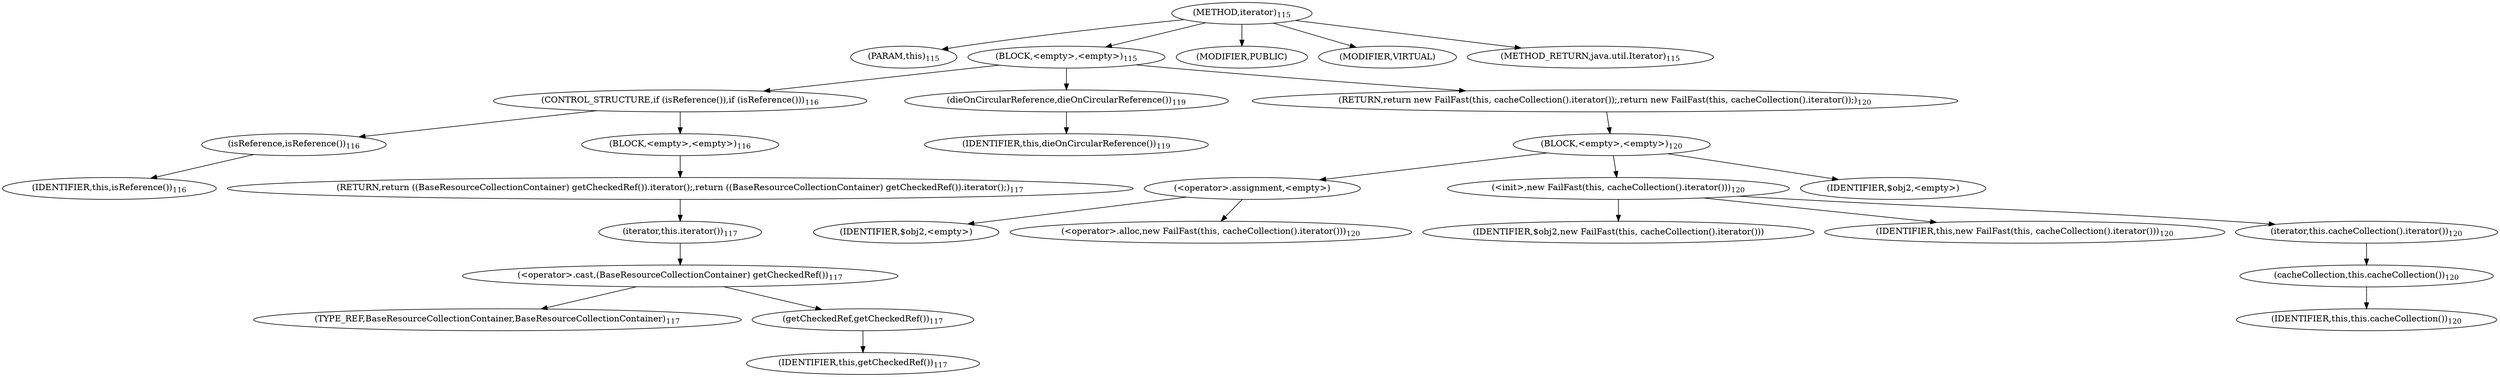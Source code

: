 digraph "iterator" {  
"186" [label = <(METHOD,iterator)<SUB>115</SUB>> ]
"18" [label = <(PARAM,this)<SUB>115</SUB>> ]
"187" [label = <(BLOCK,&lt;empty&gt;,&lt;empty&gt;)<SUB>115</SUB>> ]
"188" [label = <(CONTROL_STRUCTURE,if (isReference()),if (isReference()))<SUB>116</SUB>> ]
"189" [label = <(isReference,isReference())<SUB>116</SUB>> ]
"17" [label = <(IDENTIFIER,this,isReference())<SUB>116</SUB>> ]
"190" [label = <(BLOCK,&lt;empty&gt;,&lt;empty&gt;)<SUB>116</SUB>> ]
"191" [label = <(RETURN,return ((BaseResourceCollectionContainer) getCheckedRef()).iterator();,return ((BaseResourceCollectionContainer) getCheckedRef()).iterator();)<SUB>117</SUB>> ]
"192" [label = <(iterator,this.iterator())<SUB>117</SUB>> ]
"193" [label = <(&lt;operator&gt;.cast,(BaseResourceCollectionContainer) getCheckedRef())<SUB>117</SUB>> ]
"194" [label = <(TYPE_REF,BaseResourceCollectionContainer,BaseResourceCollectionContainer)<SUB>117</SUB>> ]
"195" [label = <(getCheckedRef,getCheckedRef())<SUB>117</SUB>> ]
"19" [label = <(IDENTIFIER,this,getCheckedRef())<SUB>117</SUB>> ]
"196" [label = <(dieOnCircularReference,dieOnCircularReference())<SUB>119</SUB>> ]
"20" [label = <(IDENTIFIER,this,dieOnCircularReference())<SUB>119</SUB>> ]
"197" [label = <(RETURN,return new FailFast(this, cacheCollection().iterator());,return new FailFast(this, cacheCollection().iterator());)<SUB>120</SUB>> ]
"198" [label = <(BLOCK,&lt;empty&gt;,&lt;empty&gt;)<SUB>120</SUB>> ]
"199" [label = <(&lt;operator&gt;.assignment,&lt;empty&gt;)> ]
"200" [label = <(IDENTIFIER,$obj2,&lt;empty&gt;)> ]
"201" [label = <(&lt;operator&gt;.alloc,new FailFast(this, cacheCollection().iterator()))<SUB>120</SUB>> ]
"202" [label = <(&lt;init&gt;,new FailFast(this, cacheCollection().iterator()))<SUB>120</SUB>> ]
"203" [label = <(IDENTIFIER,$obj2,new FailFast(this, cacheCollection().iterator()))> ]
"21" [label = <(IDENTIFIER,this,new FailFast(this, cacheCollection().iterator()))<SUB>120</SUB>> ]
"204" [label = <(iterator,this.cacheCollection().iterator())<SUB>120</SUB>> ]
"205" [label = <(cacheCollection,this.cacheCollection())<SUB>120</SUB>> ]
"22" [label = <(IDENTIFIER,this,this.cacheCollection())<SUB>120</SUB>> ]
"206" [label = <(IDENTIFIER,$obj2,&lt;empty&gt;)> ]
"207" [label = <(MODIFIER,PUBLIC)> ]
"208" [label = <(MODIFIER,VIRTUAL)> ]
"209" [label = <(METHOD_RETURN,java.util.Iterator)<SUB>115</SUB>> ]
  "186" -> "18" 
  "186" -> "187" 
  "186" -> "207" 
  "186" -> "208" 
  "186" -> "209" 
  "187" -> "188" 
  "187" -> "196" 
  "187" -> "197" 
  "188" -> "189" 
  "188" -> "190" 
  "189" -> "17" 
  "190" -> "191" 
  "191" -> "192" 
  "192" -> "193" 
  "193" -> "194" 
  "193" -> "195" 
  "195" -> "19" 
  "196" -> "20" 
  "197" -> "198" 
  "198" -> "199" 
  "198" -> "202" 
  "198" -> "206" 
  "199" -> "200" 
  "199" -> "201" 
  "202" -> "203" 
  "202" -> "21" 
  "202" -> "204" 
  "204" -> "205" 
  "205" -> "22" 
}
